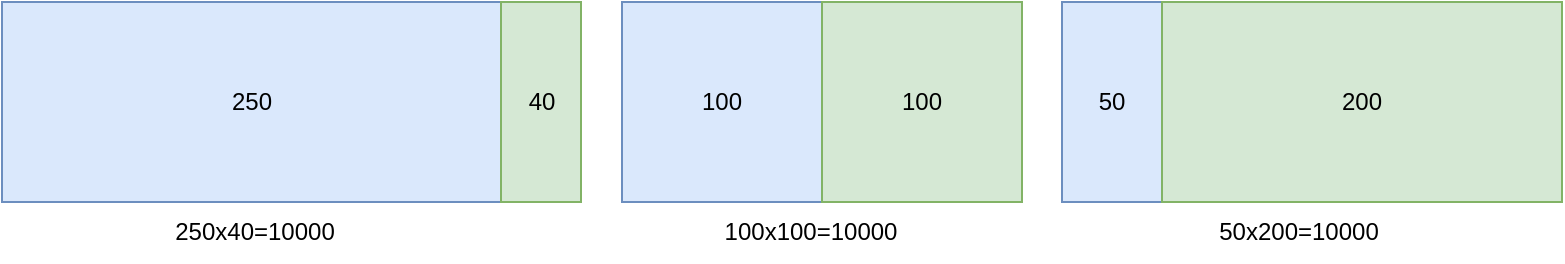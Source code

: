 <mxfile>
    <diagram id="hgF1ohUo1K2Gr2cK3Jmr" name="Pool">
        <mxGraphModel dx="1624" dy="652" grid="1" gridSize="10" guides="1" tooltips="1" connect="1" arrows="1" fold="1" page="1" pageScale="1" pageWidth="827" pageHeight="1169" math="0" shadow="0">
            <root>
                <mxCell id="0"/>
                <mxCell id="1" parent="0"/>
                <mxCell id="2" value="100" style="rounded=0;whiteSpace=wrap;html=1;fillColor=#dae8fc;strokeColor=#6c8ebf;" parent="1" vertex="1">
                    <mxGeometry x="-100" y="180" width="100" height="100" as="geometry"/>
                </mxCell>
                <mxCell id="3" value="100" style="rounded=0;whiteSpace=wrap;html=1;fillColor=#d5e8d4;strokeColor=#82b366;" parent="1" vertex="1">
                    <mxGeometry y="180" width="100" height="100" as="geometry"/>
                </mxCell>
                <mxCell id="4" value="50" style="rounded=0;whiteSpace=wrap;html=1;fillColor=#dae8fc;strokeColor=#6c8ebf;" parent="1" vertex="1">
                    <mxGeometry x="120" y="180" width="50" height="100" as="geometry"/>
                </mxCell>
                <mxCell id="5" value="200" style="rounded=0;whiteSpace=wrap;html=1;fillColor=#d5e8d4;strokeColor=#82b366;" parent="1" vertex="1">
                    <mxGeometry x="170" y="180" width="200" height="100" as="geometry"/>
                </mxCell>
                <mxCell id="6" value="250" style="rounded=0;whiteSpace=wrap;html=1;fillColor=#dae8fc;strokeColor=#6c8ebf;" parent="1" vertex="1">
                    <mxGeometry x="-410" y="180" width="249.5" height="100" as="geometry"/>
                </mxCell>
                <mxCell id="7" value="40" style="rounded=0;whiteSpace=wrap;html=1;fillColor=#d5e8d4;strokeColor=#82b366;" parent="1" vertex="1">
                    <mxGeometry x="-160.5" y="180" width="40" height="100" as="geometry"/>
                </mxCell>
                <mxCell id="10" value="250x40=10000" style="text;html=1;align=center;verticalAlign=middle;resizable=0;points=[];autosize=1;strokeColor=none;fillColor=none;" parent="1" vertex="1">
                    <mxGeometry x="-334.25" y="280" width="100" height="30" as="geometry"/>
                </mxCell>
                <mxCell id="11" value="100x100=10000" style="text;html=1;align=center;verticalAlign=middle;resizable=0;points=[];autosize=1;strokeColor=none;fillColor=none;" parent="1" vertex="1">
                    <mxGeometry x="-61" y="280" width="110" height="30" as="geometry"/>
                </mxCell>
                <mxCell id="12" value="50x200=10000" style="text;html=1;align=center;verticalAlign=middle;resizable=0;points=[];autosize=1;strokeColor=none;fillColor=none;" parent="1" vertex="1">
                    <mxGeometry x="188" y="280" width="100" height="30" as="geometry"/>
                </mxCell>
            </root>
        </mxGraphModel>
    </diagram>
    <diagram id="PIW7fb5hGPB3QAyb1KkP" name="Flash">
        <mxGraphModel dx="797" dy="652" grid="1" gridSize="10" guides="1" tooltips="1" connect="1" arrows="1" fold="1" page="1" pageScale="1" pageWidth="827" pageHeight="1169" math="0" shadow="0">
            <root>
                <mxCell id="0"/>
                <mxCell id="1" parent="0"/>
                <mxCell id="61vC76YR_hrlLvXWiFcv-1" value="" style="rounded=1;whiteSpace=wrap;html=1;fillColor=none;" parent="1" vertex="1">
                    <mxGeometry x="190" y="320" width="430" height="80" as="geometry"/>
                </mxCell>
                <mxCell id="61vC76YR_hrlLvXWiFcv-6" style="edgeStyle=none;html=1;exitX=1;exitY=0.5;exitDx=0;exitDy=0;entryX=0;entryY=0.5;entryDx=0;entryDy=0;" parent="1" source="61vC76YR_hrlLvXWiFcv-3" target="61vC76YR_hrlLvXWiFcv-5" edge="1">
                    <mxGeometry relative="1" as="geometry"/>
                </mxCell>
                <mxCell id="61vC76YR_hrlLvXWiFcv-3" value="从池子里&lt;br&gt;借出代币" style="rounded=1;whiteSpace=wrap;html=1;" parent="1" vertex="1">
                    <mxGeometry x="200" y="330" width="80" height="60" as="geometry"/>
                </mxCell>
                <mxCell id="61vC76YR_hrlLvXWiFcv-10" style="edgeStyle=none;html=1;exitX=1;exitY=0.5;exitDx=0;exitDy=0;" parent="1" source="61vC76YR_hrlLvXWiFcv-4" target="61vC76YR_hrlLvXWiFcv-9" edge="1">
                    <mxGeometry relative="1" as="geometry"/>
                </mxCell>
                <mxCell id="61vC76YR_hrlLvXWiFcv-4" value="把代币&lt;br&gt;加手续费&lt;br&gt;还给池子" style="rounded=1;whiteSpace=wrap;html=1;" parent="1" vertex="1">
                    <mxGeometry x="400" y="330" width="80" height="60" as="geometry"/>
                </mxCell>
                <mxCell id="61vC76YR_hrlLvXWiFcv-7" style="edgeStyle=none;html=1;exitX=1;exitY=0.5;exitDx=0;exitDy=0;entryX=0;entryY=0.5;entryDx=0;entryDy=0;" parent="1" source="61vC76YR_hrlLvXWiFcv-5" target="61vC76YR_hrlLvXWiFcv-4" edge="1">
                    <mxGeometry relative="1" as="geometry"/>
                </mxCell>
                <mxCell id="61vC76YR_hrlLvXWiFcv-5" value="使用&lt;br&gt;代币" style="rounded=1;whiteSpace=wrap;html=1;" parent="1" vertex="1">
                    <mxGeometry x="300" y="330" width="80" height="60" as="geometry"/>
                </mxCell>
                <mxCell id="61vC76YR_hrlLvXWiFcv-8" value="原&lt;br&gt;子&lt;br&gt;交&lt;br&gt;易" style="text;html=1;align=center;verticalAlign=middle;resizable=0;points=[];autosize=1;strokeColor=none;fillColor=none;" parent="1" vertex="1">
                    <mxGeometry x="590" y="325" width="40" height="70" as="geometry"/>
                </mxCell>
                <mxCell id="61vC76YR_hrlLvXWiFcv-9" value="池子检查&lt;br&gt;k值" style="rounded=1;whiteSpace=wrap;html=1;" parent="1" vertex="1">
                    <mxGeometry x="500" y="330" width="80" height="60" as="geometry"/>
                </mxCell>
            </root>
        </mxGraphModel>
    </diagram>
    <diagram id="UNQaxMZ3N281Ehvnia4T" name="Sandwith">
        <mxGraphModel dx="797" dy="652" grid="1" gridSize="10" guides="1" tooltips="1" connect="1" arrows="1" fold="1" page="1" pageScale="1" pageWidth="827" pageHeight="1169" math="0" shadow="0">
            <root>
                <mxCell id="0"/>
                <mxCell id="1" parent="0"/>
                <mxCell id="Sz1OUSpTQ4PPW9Q-EU03-1" value="交易#1" style="rounded=1;whiteSpace=wrap;html=1;" parent="1" vertex="1">
                    <mxGeometry x="160" y="240" width="120" height="40" as="geometry"/>
                </mxCell>
                <mxCell id="Sz1OUSpTQ4PPW9Q-EU03-2" value="交易#2" style="rounded=1;whiteSpace=wrap;html=1;" parent="1" vertex="1">
                    <mxGeometry x="160" y="200" width="120" height="40" as="geometry"/>
                </mxCell>
                <mxCell id="Sz1OUSpTQ4PPW9Q-EU03-3" value="交易#3" style="rounded=1;whiteSpace=wrap;html=1;" parent="1" vertex="1">
                    <mxGeometry x="160" y="160" width="120" height="40" as="geometry"/>
                </mxCell>
                <mxCell id="Sz1OUSpTQ4PPW9Q-EU03-4" value="" style="endArrow=classic;html=1;" parent="1" edge="1">
                    <mxGeometry width="50" height="50" relative="1" as="geometry">
                        <mxPoint x="140" y="280" as="sourcePoint"/>
                        <mxPoint x="140" y="160" as="targetPoint"/>
                    </mxGeometry>
                </mxCell>
                <mxCell id="Sz1OUSpTQ4PPW9Q-EU03-5" value="执&lt;br&gt;行&lt;br&gt;顺&lt;br&gt;序" style="text;html=1;align=center;verticalAlign=middle;resizable=0;points=[];autosize=1;strokeColor=none;fillColor=none;" parent="1" vertex="1">
                    <mxGeometry x="110" y="185" width="40" height="70" as="geometry"/>
                </mxCell>
                <mxCell id="Sz1OUSpTQ4PPW9Q-EU03-8" value="https://t7.baidu.com/it/u=3677463293,264330042&amp;amp;fm=193" style="text;html=1;align=center;verticalAlign=middle;resizable=0;points=[];autosize=1;strokeColor=none;fillColor=none;" parent="1" vertex="1">
                    <mxGeometry x="150" y="428" width="330" height="30" as="geometry"/>
                </mxCell>
                <mxCell id="Sz1OUSpTQ4PPW9Q-EU03-10" value="" style="endArrow=none;html=1;dashed=1;" parent="1" edge="1">
                    <mxGeometry width="50" height="50" relative="1" as="geometry">
                        <mxPoint x="320" y="270" as="sourcePoint"/>
                        <mxPoint x="320" y="170" as="targetPoint"/>
                    </mxGeometry>
                </mxCell>
                <mxCell id="Sz1OUSpTQ4PPW9Q-EU03-12" value="https://img.ixintu.com/download/jpg/20200713/fba1694dd7c535b5676a93898e3540f7_512_512.jpg!con" style="text;html=1;align=center;verticalAlign=middle;resizable=0;points=[];autosize=1;strokeColor=none;fillColor=none;" parent="1" vertex="1">
                    <mxGeometry x="145" y="398" width="570" height="30" as="geometry"/>
                </mxCell>
                <mxCell id="hImzw114MajdmPCpbo6F-1" value="" style="rounded=1;whiteSpace=wrap;html=1;" vertex="1" parent="1">
                    <mxGeometry x="90" y="520" width="280" height="120" as="geometry"/>
                </mxCell>
                <mxCell id="hImzw114MajdmPCpbo6F-2" value="交易#N-1" style="rounded=0;whiteSpace=wrap;html=1;" vertex="1" parent="1">
                    <mxGeometry x="240" y="540" width="40" height="80" as="geometry"/>
                </mxCell>
                <mxCell id="hImzw114MajdmPCpbo6F-3" value="交易#N" style="rounded=0;whiteSpace=wrap;html=1;" vertex="1" parent="1">
                    <mxGeometry x="160" y="540" width="40" height="80" as="geometry"/>
                </mxCell>
                <mxCell id="hImzw114MajdmPCpbo6F-4" value="交易#N+1" style="rounded=0;whiteSpace=wrap;html=1;" vertex="1" parent="1">
                    <mxGeometry x="200" y="540" width="40" height="80" as="geometry"/>
                </mxCell>
                <mxCell id="hImzw114MajdmPCpbo6F-5" value="区&lt;br&gt;块" style="text;html=1;align=center;verticalAlign=middle;resizable=0;points=[];autosize=1;strokeColor=none;fillColor=none;" vertex="1" parent="1">
                    <mxGeometry x="330" y="560" width="40" height="40" as="geometry"/>
                </mxCell>
                <mxCell id="hImzw114MajdmPCpbo6F-7" value="" style="shape=document;whiteSpace=wrap;html=1;boundedLbl=1;rotation=90;" vertex="1" parent="1">
                    <mxGeometry x="100" y="560" width="80" height="40" as="geometry"/>
                </mxCell>
                <mxCell id="hImzw114MajdmPCpbo6F-6" value="其他&lt;br&gt;交易" style="text;html=1;align=center;verticalAlign=middle;resizable=0;points=[];autosize=1;strokeColor=none;fillColor=none;" vertex="1" parent="1">
                    <mxGeometry x="120" y="560" width="50" height="40" as="geometry"/>
                </mxCell>
                <mxCell id="hImzw114MajdmPCpbo6F-8" value="" style="shape=document;whiteSpace=wrap;html=1;boundedLbl=1;rotation=90;flipV=1;flipH=1;" vertex="1" parent="1">
                    <mxGeometry x="260" y="560" width="80" height="40" as="geometry"/>
                </mxCell>
                <mxCell id="hImzw114MajdmPCpbo6F-9" value="其他&lt;br&gt;交易" style="text;html=1;align=center;verticalAlign=middle;resizable=0;points=[];autosize=1;strokeColor=none;fillColor=none;" vertex="1" parent="1">
                    <mxGeometry x="270" y="560" width="50" height="40" as="geometry"/>
                </mxCell>
            </root>
        </mxGraphModel>
    </diagram>
    <diagram id="rYD08mqhLCZ9oQatBXUe" name="State">
        <mxGraphModel dx="797" dy="652" grid="1" gridSize="10" guides="1" tooltips="1" connect="1" arrows="1" fold="1" page="1" pageScale="1" pageWidth="827" pageHeight="1169" math="0" shadow="0">
            <root>
                <mxCell id="0"/>
                <mxCell id="1" parent="0"/>
                <mxCell id="rPM4J3EaBUzl6xs7XdjZ-1" value="" style="rounded=1;whiteSpace=wrap;html=1;" parent="1" vertex="1">
                    <mxGeometry x="200" y="160" width="480" height="120" as="geometry"/>
                </mxCell>
                <mxCell id="rPM4J3EaBUzl6xs7XdjZ-3" value="" style="rounded=1;whiteSpace=wrap;html=1;" parent="1" vertex="1">
                    <mxGeometry x="250" y="172.5" width="70" height="95" as="geometry"/>
                </mxCell>
                <mxCell id="rPM4J3EaBUzl6xs7XdjZ-4" value="" style="rounded=1;whiteSpace=wrap;html=1;" parent="1" vertex="1">
                    <mxGeometry x="330" y="172.5" width="330" height="95" as="geometry"/>
                </mxCell>
                <mxCell id="rPM4J3EaBUzl6xs7XdjZ-5" value="持&lt;br&gt;久&lt;br&gt;存&lt;br&gt;储" style="text;html=1;align=center;verticalAlign=middle;whiteSpace=wrap;rounded=0;" parent="1" vertex="1">
                    <mxGeometry x="320" y="205" width="60" height="30" as="geometry"/>
                </mxCell>
                <mxCell id="rPM4J3EaBUzl6xs7XdjZ-8" value="合&lt;br&gt;约&lt;br&gt;代&lt;br&gt;码" style="text;html=1;align=center;verticalAlign=middle;whiteSpace=wrap;rounded=0;" parent="1" vertex="1">
                    <mxGeometry x="255" y="205" width="60" height="30" as="geometry"/>
                </mxCell>
                <mxCell id="rPM4J3EaBUzl6xs7XdjZ-10" value="合&lt;br&gt;约&lt;br&gt;账&lt;br&gt;户" style="text;html=1;align=center;verticalAlign=middle;whiteSpace=wrap;rounded=0;" parent="1" vertex="1">
                    <mxGeometry x="190" y="205" width="60" height="30" as="geometry"/>
                </mxCell>
                <mxCell id="rPM4J3EaBUzl6xs7XdjZ-11" value="x" style="rounded=0;whiteSpace=wrap;html=1;dashed=1;" parent="1" vertex="1">
                    <mxGeometry x="370" y="180" width="20" height="80" as="geometry"/>
                </mxCell>
                <mxCell id="rPM4J3EaBUzl6xs7XdjZ-12" value="y" style="rounded=0;whiteSpace=wrap;html=1;dashed=1;" parent="1" vertex="1">
                    <mxGeometry x="390" y="180" width="20" height="80" as="geometry"/>
                </mxCell>
                <mxCell id="rPM4J3EaBUzl6xs7XdjZ-13" value="k" style="rounded=0;whiteSpace=wrap;html=1;" parent="1" vertex="1">
                    <mxGeometry x="410" y="180" width="20" height="80" as="geometry"/>
                </mxCell>
                <mxCell id="rPM4J3EaBUzl6xs7XdjZ-14" value="手续费比例" style="rounded=0;whiteSpace=wrap;html=1;" parent="1" vertex="1">
                    <mxGeometry x="430" y="180" width="20" height="80" as="geometry"/>
                </mxCell>
                <mxCell id="cnzWOtuHOJlfIkb7JOYn-1" value="" style="shape=table;startSize=0;container=1;collapsible=0;childLayout=tableLayout;" vertex="1" parent="1">
                    <mxGeometry x="450" y="180" width="190" height="80" as="geometry"/>
                </mxCell>
                <mxCell id="cnzWOtuHOJlfIkb7JOYn-2" value="" style="shape=tableRow;horizontal=0;startSize=0;swimlaneHead=0;swimlaneBody=0;strokeColor=inherit;top=0;left=0;bottom=0;right=0;collapsible=0;dropTarget=0;fillColor=none;points=[[0,0.5],[1,0.5]];portConstraint=eastwest;" vertex="1" parent="cnzWOtuHOJlfIkb7JOYn-1">
                    <mxGeometry width="190" height="20" as="geometry"/>
                </mxCell>
                <mxCell id="cnzWOtuHOJlfIkb7JOYn-3" value="地址" style="shape=partialRectangle;html=1;whiteSpace=wrap;connectable=0;strokeColor=inherit;overflow=hidden;fillColor=none;top=0;left=0;bottom=0;right=0;pointerEvents=1;" vertex="1" parent="cnzWOtuHOJlfIkb7JOYn-2">
                    <mxGeometry width="95" height="20" as="geometry">
                        <mxRectangle width="95" height="20" as="alternateBounds"/>
                    </mxGeometry>
                </mxCell>
                <mxCell id="cnzWOtuHOJlfIkb7JOYn-4" value="份额" style="shape=partialRectangle;html=1;whiteSpace=wrap;connectable=0;strokeColor=inherit;overflow=hidden;fillColor=none;top=0;left=0;bottom=0;right=0;pointerEvents=1;" vertex="1" parent="cnzWOtuHOJlfIkb7JOYn-2">
                    <mxGeometry x="95" width="95" height="20" as="geometry">
                        <mxRectangle width="95" height="20" as="alternateBounds"/>
                    </mxGeometry>
                </mxCell>
                <mxCell id="cnzWOtuHOJlfIkb7JOYn-5" value="" style="shape=tableRow;horizontal=0;startSize=0;swimlaneHead=0;swimlaneBody=0;strokeColor=inherit;top=0;left=0;bottom=0;right=0;collapsible=0;dropTarget=0;fillColor=none;points=[[0,0.5],[1,0.5]];portConstraint=eastwest;" vertex="1" parent="cnzWOtuHOJlfIkb7JOYn-1">
                    <mxGeometry y="20" width="190" height="20" as="geometry"/>
                </mxCell>
                <mxCell id="cnzWOtuHOJlfIkb7JOYn-6" value="0x01###..." style="shape=partialRectangle;html=1;whiteSpace=wrap;connectable=0;strokeColor=inherit;overflow=hidden;fillColor=none;top=0;left=0;bottom=0;right=0;pointerEvents=1;" vertex="1" parent="cnzWOtuHOJlfIkb7JOYn-5">
                    <mxGeometry width="95" height="20" as="geometry">
                        <mxRectangle width="95" height="20" as="alternateBounds"/>
                    </mxGeometry>
                </mxCell>
                <mxCell id="cnzWOtuHOJlfIkb7JOYn-7" value="20%" style="shape=partialRectangle;html=1;whiteSpace=wrap;connectable=0;strokeColor=inherit;overflow=hidden;fillColor=none;top=0;left=0;bottom=0;right=0;pointerEvents=1;" vertex="1" parent="cnzWOtuHOJlfIkb7JOYn-5">
                    <mxGeometry x="95" width="95" height="20" as="geometry">
                        <mxRectangle width="95" height="20" as="alternateBounds"/>
                    </mxGeometry>
                </mxCell>
                <mxCell id="cnzWOtuHOJlfIkb7JOYn-8" value="" style="shape=tableRow;horizontal=0;startSize=0;swimlaneHead=0;swimlaneBody=0;strokeColor=inherit;top=0;left=0;bottom=0;right=0;collapsible=0;dropTarget=0;fillColor=none;points=[[0,0.5],[1,0.5]];portConstraint=eastwest;" vertex="1" parent="cnzWOtuHOJlfIkb7JOYn-1">
                    <mxGeometry y="40" width="190" height="20" as="geometry"/>
                </mxCell>
                <mxCell id="cnzWOtuHOJlfIkb7JOYn-9" value="0x02###..." style="shape=partialRectangle;html=1;whiteSpace=wrap;connectable=0;strokeColor=inherit;overflow=hidden;fillColor=none;top=0;left=0;bottom=0;right=0;pointerEvents=1;" vertex="1" parent="cnzWOtuHOJlfIkb7JOYn-8">
                    <mxGeometry width="95" height="20" as="geometry">
                        <mxRectangle width="95" height="20" as="alternateBounds"/>
                    </mxGeometry>
                </mxCell>
                <mxCell id="cnzWOtuHOJlfIkb7JOYn-10" value="30%" style="shape=partialRectangle;html=1;whiteSpace=wrap;connectable=0;strokeColor=inherit;overflow=hidden;fillColor=none;top=0;left=0;bottom=0;right=0;pointerEvents=1;" vertex="1" parent="cnzWOtuHOJlfIkb7JOYn-8">
                    <mxGeometry x="95" width="95" height="20" as="geometry">
                        <mxRectangle width="95" height="20" as="alternateBounds"/>
                    </mxGeometry>
                </mxCell>
                <mxCell id="cnzWOtuHOJlfIkb7JOYn-11" value="" style="shape=tableRow;horizontal=0;startSize=0;swimlaneHead=0;swimlaneBody=0;strokeColor=inherit;top=0;left=0;bottom=0;right=0;collapsible=0;dropTarget=0;fillColor=none;points=[[0,0.5],[1,0.5]];portConstraint=eastwest;" vertex="1" parent="cnzWOtuHOJlfIkb7JOYn-1">
                    <mxGeometry y="60" width="190" height="20" as="geometry"/>
                </mxCell>
                <mxCell id="cnzWOtuHOJlfIkb7JOYn-12" value="0x03###..." style="shape=partialRectangle;html=1;whiteSpace=wrap;connectable=0;strokeColor=inherit;overflow=hidden;fillColor=none;top=0;left=0;bottom=0;right=0;pointerEvents=1;" vertex="1" parent="cnzWOtuHOJlfIkb7JOYn-11">
                    <mxGeometry width="95" height="20" as="geometry">
                        <mxRectangle width="95" height="20" as="alternateBounds"/>
                    </mxGeometry>
                </mxCell>
                <mxCell id="cnzWOtuHOJlfIkb7JOYn-13" value="50%" style="shape=partialRectangle;html=1;whiteSpace=wrap;connectable=0;strokeColor=inherit;overflow=hidden;fillColor=none;top=0;left=0;bottom=0;right=0;pointerEvents=1;" vertex="1" parent="cnzWOtuHOJlfIkb7JOYn-11">
                    <mxGeometry x="95" width="95" height="20" as="geometry">
                        <mxRectangle width="95" height="20" as="alternateBounds"/>
                    </mxGeometry>
                </mxCell>
            </root>
        </mxGraphModel>
    </diagram>
</mxfile>